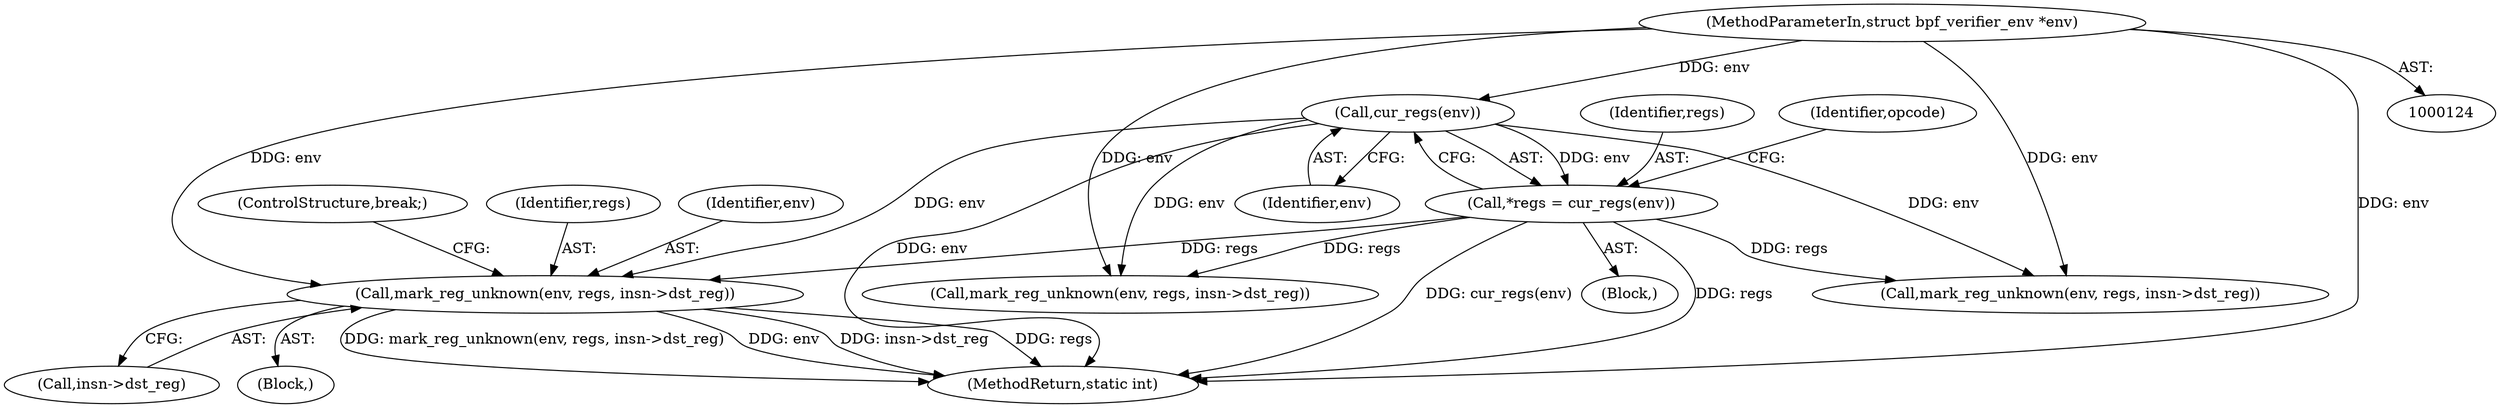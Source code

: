 digraph "0_linux_bb7f0f989ca7de1153bd128a40a71709e339fa03_0@pointer" {
"1000725" [label="(Call,mark_reg_unknown(env, regs, insn->dst_reg))"];
"1000133" [label="(Call,cur_regs(env))"];
"1000125" [label="(MethodParameterIn,struct bpf_verifier_env *env)"];
"1000131" [label="(Call,*regs = cur_regs(env))"];
"1000731" [label="(ControlStructure,break;)"];
"1000727" [label="(Identifier,regs)"];
"1000134" [label="(Identifier,env)"];
"1000728" [label="(Call,insn->dst_reg)"];
"1000725" [label="(Call,mark_reg_unknown(env, regs, insn->dst_reg))"];
"1000129" [label="(Block,)"];
"1000657" [label="(Call,mark_reg_unknown(env, regs, insn->dst_reg))"];
"1000137" [label="(Identifier,opcode)"];
"1000726" [label="(Identifier,env)"];
"1000803" [label="(MethodReturn,static int)"];
"1000125" [label="(MethodParameterIn,struct bpf_verifier_env *env)"];
"1000775" [label="(Call,mark_reg_unknown(env, regs, insn->dst_reg))"];
"1000724" [label="(Block,)"];
"1000131" [label="(Call,*regs = cur_regs(env))"];
"1000132" [label="(Identifier,regs)"];
"1000133" [label="(Call,cur_regs(env))"];
"1000725" -> "1000724"  [label="AST: "];
"1000725" -> "1000728"  [label="CFG: "];
"1000726" -> "1000725"  [label="AST: "];
"1000727" -> "1000725"  [label="AST: "];
"1000728" -> "1000725"  [label="AST: "];
"1000731" -> "1000725"  [label="CFG: "];
"1000725" -> "1000803"  [label="DDG: regs"];
"1000725" -> "1000803"  [label="DDG: mark_reg_unknown(env, regs, insn->dst_reg)"];
"1000725" -> "1000803"  [label="DDG: env"];
"1000725" -> "1000803"  [label="DDG: insn->dst_reg"];
"1000133" -> "1000725"  [label="DDG: env"];
"1000125" -> "1000725"  [label="DDG: env"];
"1000131" -> "1000725"  [label="DDG: regs"];
"1000133" -> "1000131"  [label="AST: "];
"1000133" -> "1000134"  [label="CFG: "];
"1000134" -> "1000133"  [label="AST: "];
"1000131" -> "1000133"  [label="CFG: "];
"1000133" -> "1000803"  [label="DDG: env"];
"1000133" -> "1000131"  [label="DDG: env"];
"1000125" -> "1000133"  [label="DDG: env"];
"1000133" -> "1000657"  [label="DDG: env"];
"1000133" -> "1000775"  [label="DDG: env"];
"1000125" -> "1000124"  [label="AST: "];
"1000125" -> "1000803"  [label="DDG: env"];
"1000125" -> "1000657"  [label="DDG: env"];
"1000125" -> "1000775"  [label="DDG: env"];
"1000131" -> "1000129"  [label="AST: "];
"1000132" -> "1000131"  [label="AST: "];
"1000137" -> "1000131"  [label="CFG: "];
"1000131" -> "1000803"  [label="DDG: regs"];
"1000131" -> "1000803"  [label="DDG: cur_regs(env)"];
"1000131" -> "1000657"  [label="DDG: regs"];
"1000131" -> "1000775"  [label="DDG: regs"];
}
